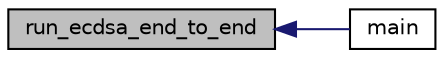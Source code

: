 digraph "run_ecdsa_end_to_end"
{
  edge [fontname="Helvetica",fontsize="10",labelfontname="Helvetica",labelfontsize="10"];
  node [fontname="Helvetica",fontsize="10",shape=record];
  rankdir="LR";
  Node928 [label="run_ecdsa_end_to_end",height=0.2,width=0.4,color="black", fillcolor="grey75", style="filled", fontcolor="black"];
  Node928 -> Node929 [dir="back",color="midnightblue",fontsize="10",style="solid",fontname="Helvetica"];
  Node929 [label="main",height=0.2,width=0.4,color="black", fillcolor="white", style="filled",URL="$d5/d7f/tests_8c.html#a3c04138a5bfe5d72780bb7e82a18e627"];
}
